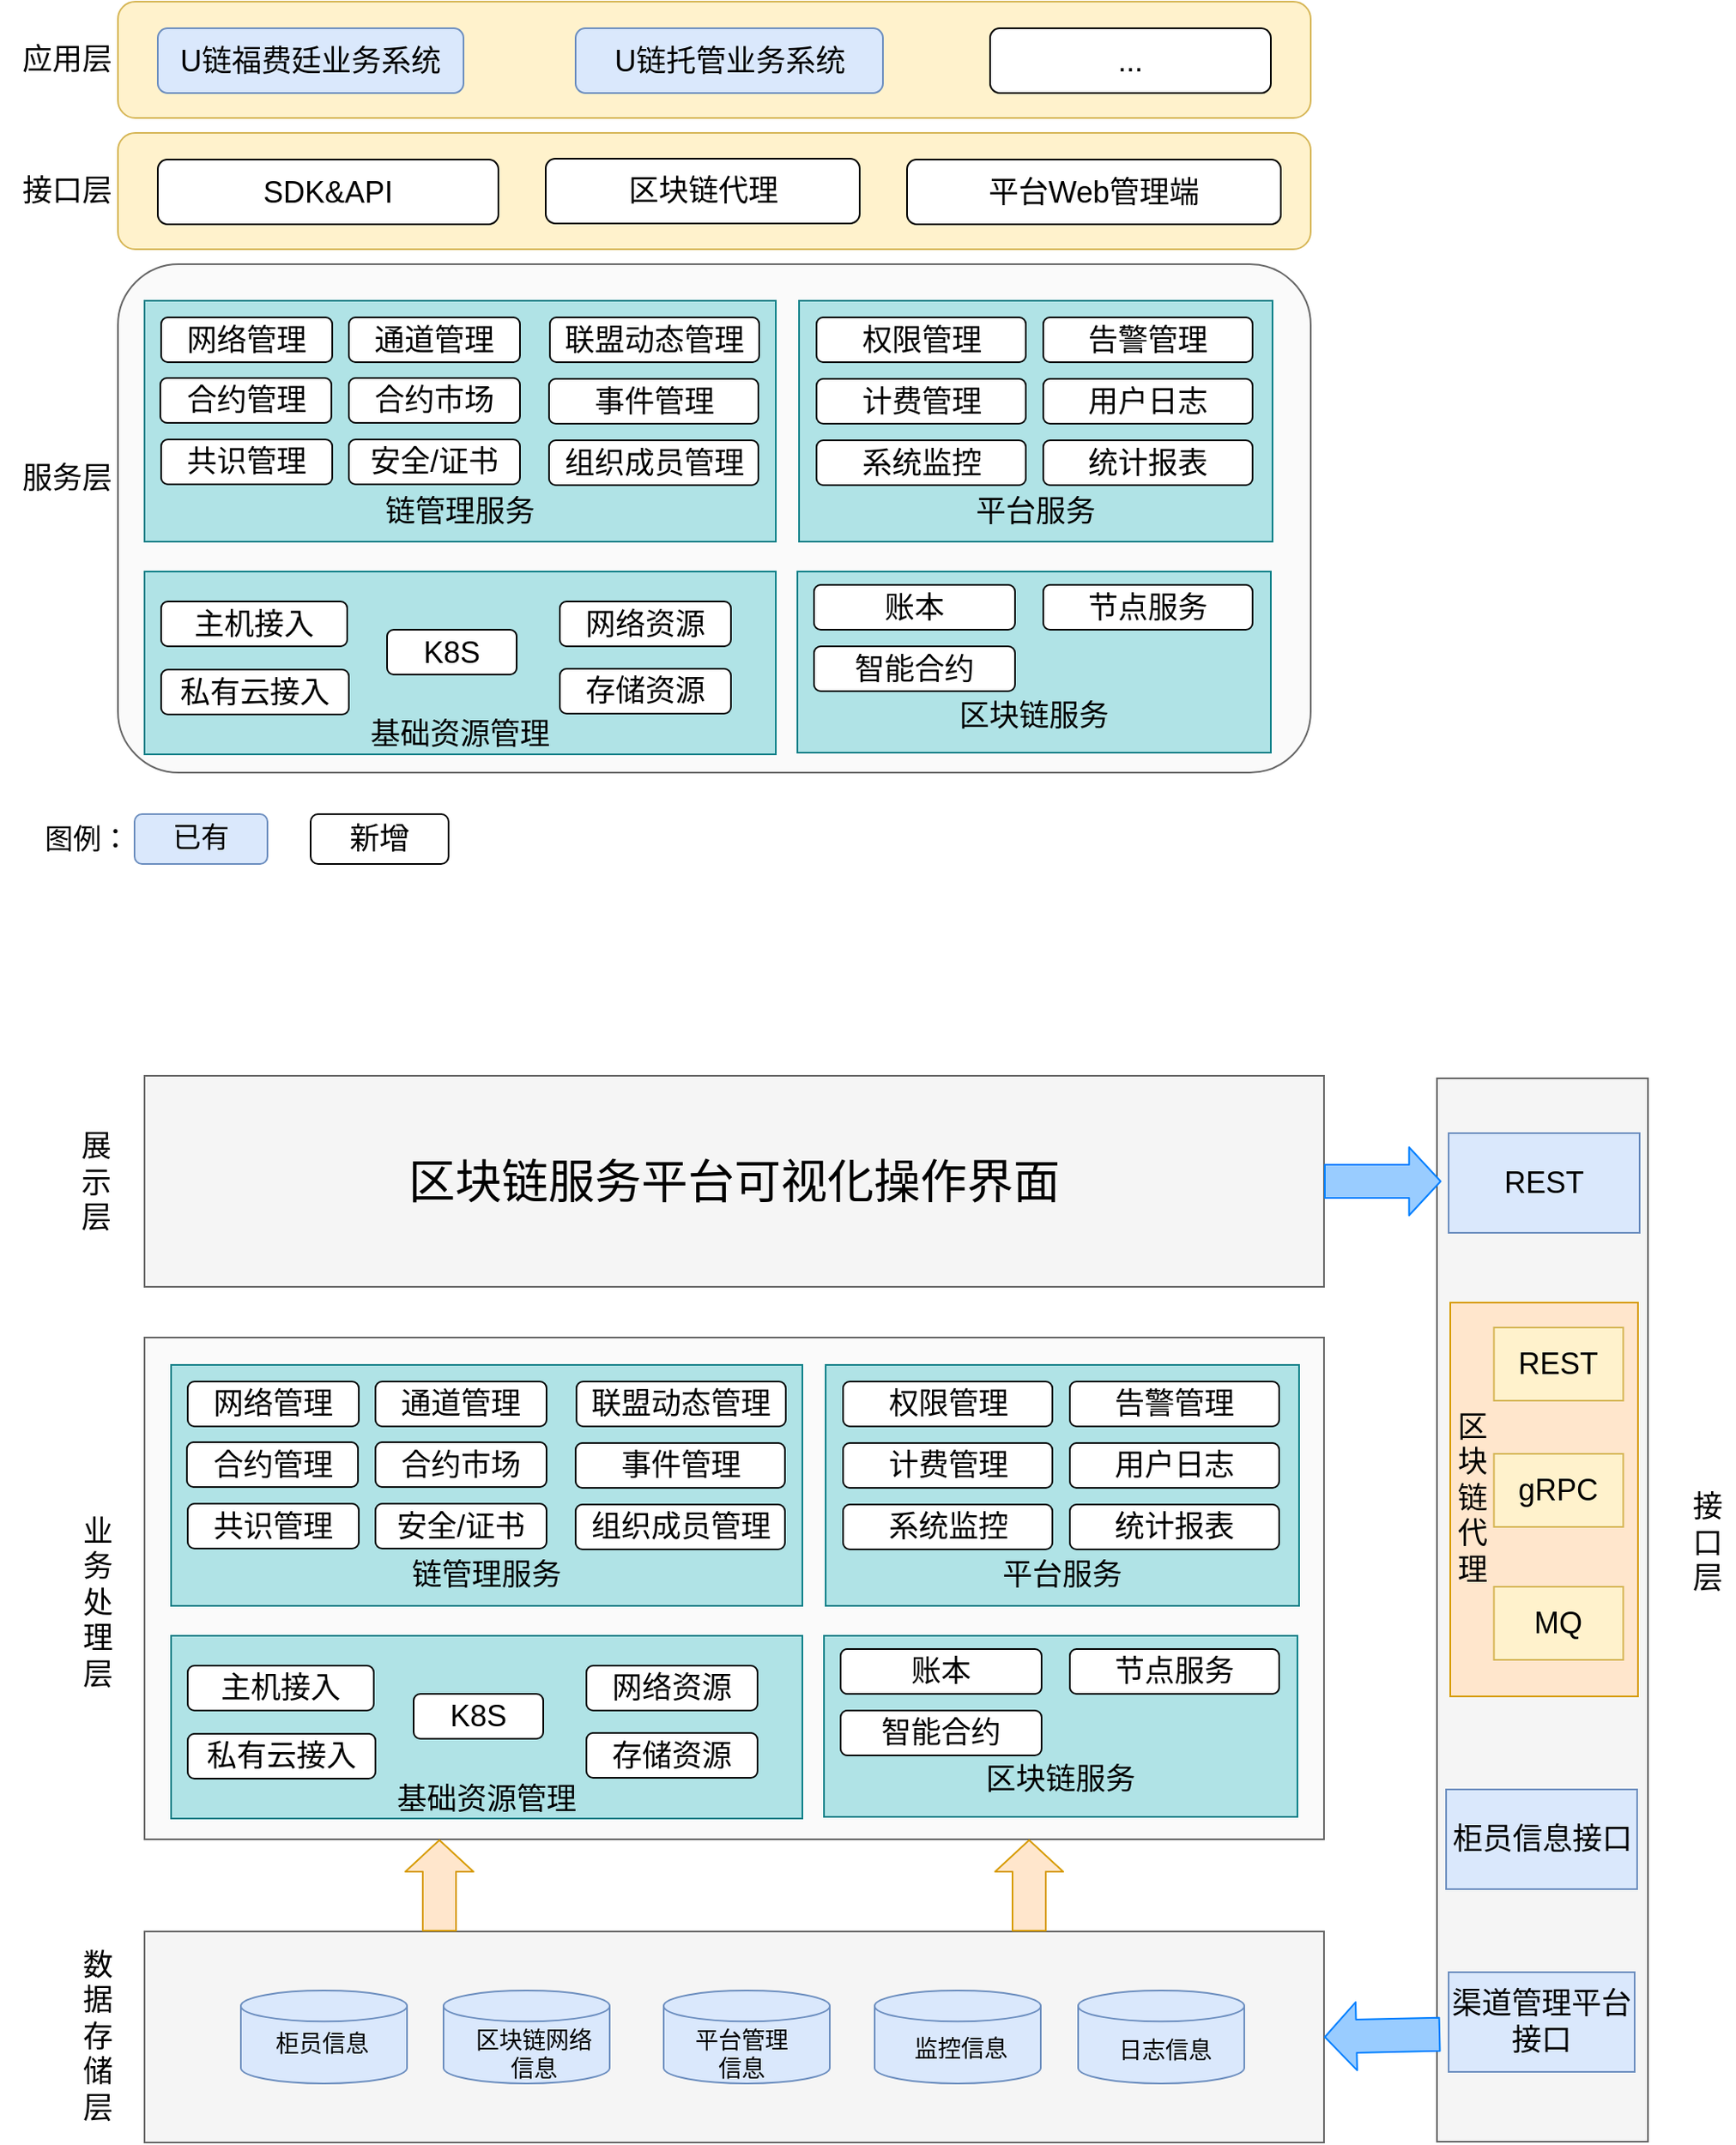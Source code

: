 <mxfile pages="1" version="11.2.8" type="github"><diagram id="WIEtUlI_L1v1tH11AKhi" name="第 1 页"><mxGraphModel dx="932" dy="569" grid="0" gridSize="10" guides="1" tooltips="1" connect="1" arrows="1" fold="1" page="1" pageScale="1" pageWidth="3300" pageHeight="4681" math="0" shadow="0"><root><mxCell id="0"/><mxCell id="1" parent="0"/><mxCell id="Eo95rkR2elM9zv1yrzYy-1" value="" style="rounded=1;whiteSpace=wrap;html=1;fillColor=#fff2cc;strokeColor=#d6b656;" parent="1" vertex="1"><mxGeometry x="122" y="73" width="718" height="70" as="geometry"/></mxCell><mxCell id="Eo95rkR2elM9zv1yrzYy-2" value="应用层" style="text;html=1;strokeColor=none;fillColor=none;align=center;verticalAlign=middle;whiteSpace=wrap;rounded=0;fontSize=18;" parent="1" vertex="1"><mxGeometry x="51" y="98" width="81" height="20" as="geometry"/></mxCell><mxCell id="Eo95rkR2elM9zv1yrzYy-4" value="接口层" style="text;html=1;strokeColor=none;fillColor=none;align=center;verticalAlign=middle;whiteSpace=wrap;rounded=0;fontSize=18;" parent="1" vertex="1"><mxGeometry x="51" y="177" width="81" height="20" as="geometry"/></mxCell><mxCell id="Eo95rkR2elM9zv1yrzYy-5" value="" style="rounded=1;whiteSpace=wrap;html=1;fillColor=#fff2cc;strokeColor=#d6b656;" parent="1" vertex="1"><mxGeometry x="122" y="152" width="718" height="70" as="geometry"/></mxCell><mxCell id="Eo95rkR2elM9zv1yrzYy-6" value="SDK&amp;amp;API" style="rounded=1;whiteSpace=wrap;html=1;fontSize=18;" parent="1" vertex="1"><mxGeometry x="146" y="168" width="205" height="39" as="geometry"/></mxCell><mxCell id="Eo95rkR2elM9zv1yrzYy-7" value="区块链代理" style="rounded=1;whiteSpace=wrap;html=1;fontSize=18;" parent="1" vertex="1"><mxGeometry x="379.5" y="167.5" width="189" height="39" as="geometry"/></mxCell><mxCell id="Eo95rkR2elM9zv1yrzYy-8" value="平台Web管理端" style="rounded=1;whiteSpace=wrap;html=1;fontSize=18;" parent="1" vertex="1"><mxGeometry x="597" y="168" width="225" height="39" as="geometry"/></mxCell><mxCell id="Eo95rkR2elM9zv1yrzYy-9" value="U链福费廷业务系统" style="rounded=1;whiteSpace=wrap;html=1;fontSize=18;fillColor=#dae8fc;strokeColor=#6c8ebf;" parent="1" vertex="1"><mxGeometry x="146" y="89" width="184" height="39" as="geometry"/></mxCell><mxCell id="Eo95rkR2elM9zv1yrzYy-10" value="U链托管业务系统" style="rounded=1;whiteSpace=wrap;html=1;fontSize=18;fillColor=#dae8fc;strokeColor=#6c8ebf;" parent="1" vertex="1"><mxGeometry x="397.5" y="89" width="185" height="39" as="geometry"/></mxCell><mxCell id="Eo95rkR2elM9zv1yrzYy-13" value="..." style="rounded=1;whiteSpace=wrap;html=1;fontSize=18;" parent="1" vertex="1"><mxGeometry x="647" y="89" width="169" height="39" as="geometry"/></mxCell><mxCell id="Eo95rkR2elM9zv1yrzYy-14" value="" style="rounded=1;whiteSpace=wrap;html=1;fontSize=18;fillColor=#f5f5f5;strokeColor=#666666;glass=0;shadow=0;comic=0;arcSize=12;fillOpacity=50;fontColor=#333333;" parent="1" vertex="1"><mxGeometry x="122" y="231" width="718" height="306" as="geometry"/></mxCell><mxCell id="Eo95rkR2elM9zv1yrzYy-15" value="服务层" style="text;html=1;strokeColor=none;fillColor=none;align=center;verticalAlign=middle;whiteSpace=wrap;rounded=0;fontSize=18;" parent="1" vertex="1"><mxGeometry x="51" y="350" width="81" height="20" as="geometry"/></mxCell><mxCell id="Eo95rkR2elM9zv1yrzYy-17" value="&lt;br&gt;&lt;br&gt;&lt;br&gt;&lt;br&gt;&lt;br&gt;链管理服务&lt;br&gt;" style="rounded=0;whiteSpace=wrap;html=1;shadow=0;glass=0;comic=0;fontSize=18;fillColor=#b0e3e6;strokeColor=#0e8088;" parent="1" vertex="1"><mxGeometry x="138" y="253" width="380" height="145" as="geometry"/></mxCell><mxCell id="Eo95rkR2elM9zv1yrzYy-18" value="网络管理" style="rounded=1;whiteSpace=wrap;html=1;shadow=0;glass=0;comic=0;fontSize=18;" parent="1" vertex="1"><mxGeometry x="148" y="263" width="103" height="27" as="geometry"/></mxCell><mxCell id="Eo95rkR2elM9zv1yrzYy-19" value="通道管理" style="rounded=1;whiteSpace=wrap;html=1;shadow=0;glass=0;comic=0;fontSize=18;" parent="1" vertex="1"><mxGeometry x="261" y="263" width="103" height="27" as="geometry"/></mxCell><mxCell id="Eo95rkR2elM9zv1yrzYy-22" value="合约管理" style="rounded=1;whiteSpace=wrap;html=1;shadow=0;glass=0;comic=0;fontSize=18;" parent="1" vertex="1"><mxGeometry x="147.5" y="299.5" width="103" height="27" as="geometry"/></mxCell><mxCell id="Eo95rkR2elM9zv1yrzYy-23" value="合约市场" style="rounded=1;whiteSpace=wrap;html=1;shadow=0;glass=0;comic=0;fontSize=18;" parent="1" vertex="1"><mxGeometry x="261" y="299.5" width="103" height="27" as="geometry"/></mxCell><mxCell id="Eo95rkR2elM9zv1yrzYy-24" value="联盟动态管理" style="rounded=1;whiteSpace=wrap;html=1;shadow=0;glass=0;comic=0;fontSize=18;" parent="1" vertex="1"><mxGeometry x="382" y="263" width="126" height="27" as="geometry"/></mxCell><mxCell id="Eo95rkR2elM9zv1yrzYy-26" value="事件管理" style="rounded=1;whiteSpace=wrap;html=1;shadow=0;glass=0;comic=0;fontSize=18;" parent="1" vertex="1"><mxGeometry x="381.5" y="300" width="126" height="27" as="geometry"/></mxCell><mxCell id="Eo95rkR2elM9zv1yrzYy-27" value="&lt;br&gt;&lt;br&gt;&lt;br&gt;&lt;br&gt;&lt;br&gt;平台服务&lt;br&gt;" style="rounded=0;whiteSpace=wrap;html=1;shadow=0;glass=0;comic=0;fontSize=18;fillColor=#b0e3e6;strokeColor=#0e8088;" parent="1" vertex="1"><mxGeometry x="532" y="253" width="285" height="145" as="geometry"/></mxCell><mxCell id="Eo95rkR2elM9zv1yrzYy-25" value="组织成员管理" style="rounded=1;whiteSpace=wrap;html=1;shadow=0;glass=0;comic=0;fontSize=18;" parent="1" vertex="1"><mxGeometry x="381.5" y="337" width="126" height="27" as="geometry"/></mxCell><mxCell id="Eo95rkR2elM9zv1yrzYy-28" value="计费管理" style="rounded=1;whiteSpace=wrap;html=1;shadow=0;glass=0;comic=0;fontSize=18;" parent="1" vertex="1"><mxGeometry x="542.5" y="300" width="126" height="27" as="geometry"/></mxCell><mxCell id="Eo95rkR2elM9zv1yrzYy-29" value="告警管理" style="rounded=1;whiteSpace=wrap;html=1;shadow=0;glass=0;comic=0;fontSize=18;" parent="1" vertex="1"><mxGeometry x="679" y="263" width="126" height="27" as="geometry"/></mxCell><mxCell id="Eo95rkR2elM9zv1yrzYy-30" value="用户日志" style="rounded=1;whiteSpace=wrap;html=1;shadow=0;glass=0;comic=0;fontSize=18;" parent="1" vertex="1"><mxGeometry x="679" y="300" width="126" height="27" as="geometry"/></mxCell><mxCell id="Eo95rkR2elM9zv1yrzYy-31" value="系统监控" style="rounded=1;whiteSpace=wrap;html=1;shadow=0;glass=0;comic=0;fontSize=18;" parent="1" vertex="1"><mxGeometry x="542.5" y="337" width="126" height="27" as="geometry"/></mxCell><mxCell id="Eo95rkR2elM9zv1yrzYy-32" value="统计报表" style="rounded=1;whiteSpace=wrap;html=1;shadow=0;glass=0;comic=0;fontSize=18;" parent="1" vertex="1"><mxGeometry x="679" y="337" width="126" height="27" as="geometry"/></mxCell><mxCell id="Eo95rkR2elM9zv1yrzYy-33" value="&lt;br&gt;&lt;br&gt;&lt;br&gt;区块链服务&lt;br&gt;" style="rounded=0;whiteSpace=wrap;html=1;shadow=0;glass=0;comic=0;fontSize=18;fillColor=#b0e3e6;strokeColor=#0e8088;" parent="1" vertex="1"><mxGeometry x="531" y="416" width="285" height="109" as="geometry"/></mxCell><mxCell id="Eo95rkR2elM9zv1yrzYy-34" value="账本" style="rounded=1;whiteSpace=wrap;html=1;shadow=0;glass=0;comic=0;fontSize=18;fillColor=#FFFFFF;strokeColor=#000000;" parent="1" vertex="1"><mxGeometry x="541" y="424" width="121" height="27" as="geometry"/></mxCell><mxCell id="Eo95rkR2elM9zv1yrzYy-35" value="节点服务" style="rounded=1;whiteSpace=wrap;html=1;shadow=0;glass=0;comic=0;fontSize=18;fillColor=#FFFFFF;strokeColor=#000000;" parent="1" vertex="1"><mxGeometry x="679" y="424" width="126" height="27" as="geometry"/></mxCell><mxCell id="Eo95rkR2elM9zv1yrzYy-36" value="智能合约" style="rounded=1;whiteSpace=wrap;html=1;shadow=0;glass=0;comic=0;fontSize=18;fillColor=#FFFFFF;strokeColor=#000000;" parent="1" vertex="1"><mxGeometry x="541" y="461" width="121" height="27" as="geometry"/></mxCell><mxCell id="Eo95rkR2elM9zv1yrzYy-37" value="&lt;br&gt;&lt;br&gt;&lt;br&gt;&lt;br&gt;基础资源管理&lt;br&gt;" style="rounded=0;whiteSpace=wrap;html=1;shadow=0;glass=0;comic=0;fontSize=18;fillColor=#b0e3e6;strokeColor=#0e8088;" parent="1" vertex="1"><mxGeometry x="138" y="416" width="380" height="110" as="geometry"/></mxCell><mxCell id="Eo95rkR2elM9zv1yrzYy-38" value="共识管理" style="rounded=1;whiteSpace=wrap;html=1;shadow=0;glass=0;comic=0;fontSize=18;" parent="1" vertex="1"><mxGeometry x="148" y="336.5" width="103" height="27" as="geometry"/></mxCell><mxCell id="Eo95rkR2elM9zv1yrzYy-39" value="安全/证书" style="rounded=1;whiteSpace=wrap;html=1;shadow=0;glass=0;comic=0;fontSize=18;" parent="1" vertex="1"><mxGeometry x="261" y="336.5" width="103" height="27" as="geometry"/></mxCell><mxCell id="Eo95rkR2elM9zv1yrzYy-40" value="权限管理" style="rounded=1;whiteSpace=wrap;html=1;shadow=0;glass=0;comic=0;fontSize=18;" parent="1" vertex="1"><mxGeometry x="542.5" y="263" width="126" height="27" as="geometry"/></mxCell><mxCell id="Eo95rkR2elM9zv1yrzYy-41" value="主机接入" style="rounded=1;whiteSpace=wrap;html=1;shadow=0;glass=0;comic=0;fontSize=18;" parent="1" vertex="1"><mxGeometry x="148" y="434" width="112" height="27" as="geometry"/></mxCell><mxCell id="Eo95rkR2elM9zv1yrzYy-42" value="私有云接入" style="rounded=1;whiteSpace=wrap;html=1;shadow=0;glass=0;comic=0;fontSize=18;" parent="1" vertex="1"><mxGeometry x="148" y="475" width="113" height="27" as="geometry"/></mxCell><mxCell id="Eo95rkR2elM9zv1yrzYy-45" value="K8S" style="rounded=1;whiteSpace=wrap;html=1;shadow=0;glass=0;comic=0;fontSize=18;" parent="1" vertex="1"><mxGeometry x="284" y="451" width="78" height="27" as="geometry"/></mxCell><mxCell id="Eo95rkR2elM9zv1yrzYy-46" value="存储资源" style="rounded=1;whiteSpace=wrap;html=1;shadow=0;glass=0;comic=0;fontSize=18;" parent="1" vertex="1"><mxGeometry x="388" y="474.5" width="103" height="27" as="geometry"/></mxCell><mxCell id="Eo95rkR2elM9zv1yrzYy-47" value="网络资源" style="rounded=1;whiteSpace=wrap;html=1;shadow=0;glass=0;comic=0;fontSize=18;" parent="1" vertex="1"><mxGeometry x="388" y="434" width="103" height="27" as="geometry"/></mxCell><mxCell id="HqxwIa4EOF607XyPmti0-3" value="已有" style="rounded=1;whiteSpace=wrap;html=1;fillColor=#dae8fc;fontSize=17;strokeColor=#6c8ebf;" parent="1" vertex="1"><mxGeometry x="132" y="562" width="80" height="30" as="geometry"/></mxCell><mxCell id="HqxwIa4EOF607XyPmti0-4" value="新增" style="rounded=1;whiteSpace=wrap;html=1;fontSize=18;fillColor=#FFFFFF;" parent="1" vertex="1"><mxGeometry x="238" y="562" width="83" height="30" as="geometry"/></mxCell><mxCell id="HqxwIa4EOF607XyPmti0-7" value="图例：" style="text;html=1;strokeColor=none;fillColor=none;align=center;verticalAlign=middle;whiteSpace=wrap;rounded=0;fontSize=17;" parent="1" vertex="1"><mxGeometry x="75" y="568" width="57" height="20" as="geometry"/></mxCell><mxCell id="-MIzdZnCXEipaB_-oH33-1" value="" style="rounded=0;whiteSpace=wrap;html=1;fontSize=18;fillColor=#f5f5f5;strokeColor=#666666;glass=0;shadow=0;comic=0;arcSize=12;fillOpacity=50;fontColor=#333333;" parent="1" vertex="1"><mxGeometry x="138" y="877" width="710" height="302" as="geometry"/></mxCell><mxCell id="-MIzdZnCXEipaB_-oH33-2" value="&lt;br&gt;&lt;br&gt;&lt;br&gt;&lt;br&gt;&lt;br&gt;链管理服务&lt;br&gt;" style="rounded=0;whiteSpace=wrap;html=1;shadow=0;glass=0;comic=0;fontSize=18;fillColor=#b0e3e6;strokeColor=#0e8088;" parent="1" vertex="1"><mxGeometry x="154" y="893.5" width="380" height="145" as="geometry"/></mxCell><mxCell id="-MIzdZnCXEipaB_-oH33-3" value="网络管理" style="rounded=1;whiteSpace=wrap;html=1;shadow=0;glass=0;comic=0;fontSize=18;" parent="1" vertex="1"><mxGeometry x="164" y="903.5" width="103" height="27" as="geometry"/></mxCell><mxCell id="-MIzdZnCXEipaB_-oH33-4" value="通道管理" style="rounded=1;whiteSpace=wrap;html=1;shadow=0;glass=0;comic=0;fontSize=18;" parent="1" vertex="1"><mxGeometry x="277" y="903.5" width="103" height="27" as="geometry"/></mxCell><mxCell id="-MIzdZnCXEipaB_-oH33-5" value="合约管理" style="rounded=1;whiteSpace=wrap;html=1;shadow=0;glass=0;comic=0;fontSize=18;" parent="1" vertex="1"><mxGeometry x="163.5" y="940" width="103" height="27" as="geometry"/></mxCell><mxCell id="-MIzdZnCXEipaB_-oH33-6" value="合约市场" style="rounded=1;whiteSpace=wrap;html=1;shadow=0;glass=0;comic=0;fontSize=18;" parent="1" vertex="1"><mxGeometry x="277" y="940" width="103" height="27" as="geometry"/></mxCell><mxCell id="-MIzdZnCXEipaB_-oH33-7" value="联盟动态管理" style="rounded=1;whiteSpace=wrap;html=1;shadow=0;glass=0;comic=0;fontSize=18;" parent="1" vertex="1"><mxGeometry x="398" y="903.5" width="126" height="27" as="geometry"/></mxCell><mxCell id="-MIzdZnCXEipaB_-oH33-8" value="事件管理" style="rounded=1;whiteSpace=wrap;html=1;shadow=0;glass=0;comic=0;fontSize=18;" parent="1" vertex="1"><mxGeometry x="397.5" y="940.5" width="126" height="27" as="geometry"/></mxCell><mxCell id="-MIzdZnCXEipaB_-oH33-9" value="&lt;br&gt;&lt;br&gt;&lt;br&gt;&lt;br&gt;&lt;br&gt;平台服务&lt;br&gt;" style="rounded=0;whiteSpace=wrap;html=1;shadow=0;glass=0;comic=0;fontSize=18;fillColor=#b0e3e6;strokeColor=#0e8088;" parent="1" vertex="1"><mxGeometry x="548" y="893.5" width="285" height="145" as="geometry"/></mxCell><mxCell id="-MIzdZnCXEipaB_-oH33-10" value="组织成员管理" style="rounded=1;whiteSpace=wrap;html=1;shadow=0;glass=0;comic=0;fontSize=18;" parent="1" vertex="1"><mxGeometry x="397.5" y="977.5" width="126" height="27" as="geometry"/></mxCell><mxCell id="-MIzdZnCXEipaB_-oH33-11" value="计费管理" style="rounded=1;whiteSpace=wrap;html=1;shadow=0;glass=0;comic=0;fontSize=18;" parent="1" vertex="1"><mxGeometry x="558.5" y="940.5" width="126" height="27" as="geometry"/></mxCell><mxCell id="-MIzdZnCXEipaB_-oH33-12" value="告警管理" style="rounded=1;whiteSpace=wrap;html=1;shadow=0;glass=0;comic=0;fontSize=18;" parent="1" vertex="1"><mxGeometry x="695" y="903.5" width="126" height="27" as="geometry"/></mxCell><mxCell id="-MIzdZnCXEipaB_-oH33-13" value="用户日志" style="rounded=1;whiteSpace=wrap;html=1;shadow=0;glass=0;comic=0;fontSize=18;" parent="1" vertex="1"><mxGeometry x="695" y="940.5" width="126" height="27" as="geometry"/></mxCell><mxCell id="-MIzdZnCXEipaB_-oH33-14" value="系统监控" style="rounded=1;whiteSpace=wrap;html=1;shadow=0;glass=0;comic=0;fontSize=18;" parent="1" vertex="1"><mxGeometry x="558.5" y="977.5" width="126" height="27" as="geometry"/></mxCell><mxCell id="-MIzdZnCXEipaB_-oH33-15" value="统计报表" style="rounded=1;whiteSpace=wrap;html=1;shadow=0;glass=0;comic=0;fontSize=18;" parent="1" vertex="1"><mxGeometry x="695" y="977.5" width="126" height="27" as="geometry"/></mxCell><mxCell id="-MIzdZnCXEipaB_-oH33-16" value="&lt;br&gt;&lt;br&gt;&lt;br&gt;区块链服务&lt;br&gt;" style="rounded=0;whiteSpace=wrap;html=1;shadow=0;glass=0;comic=0;fontSize=18;fillColor=#b0e3e6;strokeColor=#0e8088;" parent="1" vertex="1"><mxGeometry x="547" y="1056.5" width="285" height="109" as="geometry"/></mxCell><mxCell id="-MIzdZnCXEipaB_-oH33-17" value="账本" style="rounded=1;whiteSpace=wrap;html=1;shadow=0;glass=0;comic=0;fontSize=18;fillColor=#FFFFFF;strokeColor=#000000;" parent="1" vertex="1"><mxGeometry x="557" y="1064.5" width="121" height="27" as="geometry"/></mxCell><mxCell id="-MIzdZnCXEipaB_-oH33-18" value="节点服务" style="rounded=1;whiteSpace=wrap;html=1;shadow=0;glass=0;comic=0;fontSize=18;fillColor=#FFFFFF;strokeColor=#000000;" parent="1" vertex="1"><mxGeometry x="695" y="1064.5" width="126" height="27" as="geometry"/></mxCell><mxCell id="-MIzdZnCXEipaB_-oH33-19" value="智能合约" style="rounded=1;whiteSpace=wrap;html=1;shadow=0;glass=0;comic=0;fontSize=18;fillColor=#FFFFFF;strokeColor=#000000;" parent="1" vertex="1"><mxGeometry x="557" y="1101.5" width="121" height="27" as="geometry"/></mxCell><mxCell id="-MIzdZnCXEipaB_-oH33-20" value="&lt;br&gt;&lt;br&gt;&lt;br&gt;&lt;br&gt;基础资源管理&lt;br&gt;" style="rounded=0;whiteSpace=wrap;html=1;shadow=0;glass=0;comic=0;fontSize=18;fillColor=#b0e3e6;strokeColor=#0e8088;" parent="1" vertex="1"><mxGeometry x="154" y="1056.5" width="380" height="110" as="geometry"/></mxCell><mxCell id="-MIzdZnCXEipaB_-oH33-21" value="共识管理" style="rounded=1;whiteSpace=wrap;html=1;shadow=0;glass=0;comic=0;fontSize=18;" parent="1" vertex="1"><mxGeometry x="164" y="977" width="103" height="27" as="geometry"/></mxCell><mxCell id="-MIzdZnCXEipaB_-oH33-22" value="安全/证书" style="rounded=1;whiteSpace=wrap;html=1;shadow=0;glass=0;comic=0;fontSize=18;" parent="1" vertex="1"><mxGeometry x="277" y="977" width="103" height="27" as="geometry"/></mxCell><mxCell id="-MIzdZnCXEipaB_-oH33-23" value="权限管理" style="rounded=1;whiteSpace=wrap;html=1;shadow=0;glass=0;comic=0;fontSize=18;" parent="1" vertex="1"><mxGeometry x="558.5" y="903.5" width="126" height="27" as="geometry"/></mxCell><mxCell id="-MIzdZnCXEipaB_-oH33-24" value="主机接入" style="rounded=1;whiteSpace=wrap;html=1;shadow=0;glass=0;comic=0;fontSize=18;" parent="1" vertex="1"><mxGeometry x="164" y="1074.5" width="112" height="27" as="geometry"/></mxCell><mxCell id="-MIzdZnCXEipaB_-oH33-25" value="私有云接入" style="rounded=1;whiteSpace=wrap;html=1;shadow=0;glass=0;comic=0;fontSize=18;" parent="1" vertex="1"><mxGeometry x="164" y="1115.5" width="113" height="27" as="geometry"/></mxCell><mxCell id="-MIzdZnCXEipaB_-oH33-26" value="K8S" style="rounded=1;whiteSpace=wrap;html=1;shadow=0;glass=0;comic=0;fontSize=18;" parent="1" vertex="1"><mxGeometry x="300" y="1091.5" width="78" height="27" as="geometry"/></mxCell><mxCell id="-MIzdZnCXEipaB_-oH33-27" value="存储资源" style="rounded=1;whiteSpace=wrap;html=1;shadow=0;glass=0;comic=0;fontSize=18;" parent="1" vertex="1"><mxGeometry x="404" y="1115" width="103" height="27" as="geometry"/></mxCell><mxCell id="-MIzdZnCXEipaB_-oH33-28" value="网络资源" style="rounded=1;whiteSpace=wrap;html=1;shadow=0;glass=0;comic=0;fontSize=18;" parent="1" vertex="1"><mxGeometry x="404" y="1074.5" width="103" height="27" as="geometry"/></mxCell><mxCell id="-MIzdZnCXEipaB_-oH33-29" value="" style="rounded=0;whiteSpace=wrap;html=1;strokeColor=#666666;fillColor=#F5F5F5;" parent="1" vertex="1"><mxGeometry x="138" y="1234.5" width="710" height="127" as="geometry"/></mxCell><mxCell id="-MIzdZnCXEipaB_-oH33-32" value="" style="rounded=0;whiteSpace=wrap;html=1;strokeColor=#666666;fillColor=#F5F5F5;direction=south;" parent="1" vertex="1"><mxGeometry x="916" y="721" width="127" height="640" as="geometry"/></mxCell><mxCell id="-MIzdZnCXEipaB_-oH33-35" value="" style="shape=flexArrow;endArrow=classic;html=1;entryX=0.25;entryY=1;entryDx=0;entryDy=0;exitX=0.25;exitY=0;exitDx=0;exitDy=0;width=20;fillColor=#ffe6cc;strokeColor=#d79b00;" parent="1" source="-MIzdZnCXEipaB_-oH33-29" target="-MIzdZnCXEipaB_-oH33-1" edge="1"><mxGeometry width="50" height="50" relative="1" as="geometry"><mxPoint x="277" y="1252" as="sourcePoint"/><mxPoint x="327" y="1202" as="targetPoint"/></mxGeometry></mxCell><mxCell id="-MIzdZnCXEipaB_-oH33-37" value="" style="shape=flexArrow;endArrow=classic;html=1;entryX=0.75;entryY=1;entryDx=0;entryDy=0;exitX=0.75;exitY=0;exitDx=0;exitDy=0;width=20;fillColor=#ffe6cc;strokeColor=#d79b00;" parent="1" source="-MIzdZnCXEipaB_-oH33-29" target="-MIzdZnCXEipaB_-oH33-1" edge="1"><mxGeometry width="50" height="50" relative="1" as="geometry"><mxPoint x="547" y="1259" as="sourcePoint"/><mxPoint x="597" y="1209" as="targetPoint"/></mxGeometry></mxCell><mxCell id="-MIzdZnCXEipaB_-oH33-39" value="&lt;font style=&quot;font-size: 28px&quot;&gt;区块链服务平台可视化操作界面&lt;/font&gt;" style="rounded=0;whiteSpace=wrap;html=1;strokeColor=#666666;fillColor=#F5F5F5;" parent="1" vertex="1"><mxGeometry x="138" y="719.5" width="710" height="127" as="geometry"/></mxCell><mxCell id="-MIzdZnCXEipaB_-oH33-61" value="" style="strokeWidth=1;html=1;shape=mxgraph.flowchart.database;whiteSpace=wrap;rounded=0;fillColor=#dae8fc;fontSize=20;strokeColor=#6c8ebf;" parent="1" vertex="1"><mxGeometry x="318" y="1270" width="100" height="56" as="geometry"/></mxCell><mxCell id="-MIzdZnCXEipaB_-oH33-62" value="区块链网络&lt;br&gt;信息" style="text;html=1;resizable=0;points=[];autosize=1;align=center;verticalAlign=top;spacingTop=-4;fontSize=14;" parent="1" vertex="1"><mxGeometry x="331.5" y="1289" width="80" height="34" as="geometry"/></mxCell><mxCell id="-MIzdZnCXEipaB_-oH33-52" value="" style="strokeWidth=1;html=1;shape=mxgraph.flowchart.database;whiteSpace=wrap;rounded=0;fillColor=#dae8fc;fontSize=20;strokeColor=#6c8ebf;" parent="1" vertex="1"><mxGeometry x="196" y="1270" width="100" height="56" as="geometry"/></mxCell><mxCell id="-MIzdZnCXEipaB_-oH33-53" value="柜员信息" style="text;html=1;resizable=0;points=[];autosize=1;align=left;verticalAlign=top;spacingTop=-4;fontSize=14;" parent="1" vertex="1"><mxGeometry x="215" y="1291" width="90" height="24" as="geometry"/></mxCell><mxCell id="-MIzdZnCXEipaB_-oH33-63" value="" style="strokeWidth=1;html=1;shape=mxgraph.flowchart.database;whiteSpace=wrap;rounded=0;fillColor=#dae8fc;fontSize=20;strokeColor=#6c8ebf;" parent="1" vertex="1"><mxGeometry x="450.5" y="1270" width="100" height="56" as="geometry"/></mxCell><mxCell id="-MIzdZnCXEipaB_-oH33-64" value="平台管理&lt;br&gt;信息" style="text;html=1;resizable=0;points=[];autosize=1;align=center;verticalAlign=top;spacingTop=-4;fontSize=14;" parent="1" vertex="1"><mxGeometry x="464" y="1289" width="66" height="34" as="geometry"/></mxCell><mxCell id="-MIzdZnCXEipaB_-oH33-65" value="" style="strokeWidth=1;html=1;shape=mxgraph.flowchart.database;whiteSpace=wrap;rounded=0;fillColor=#dae8fc;fontSize=20;strokeColor=#6c8ebf;" parent="1" vertex="1"><mxGeometry x="577.5" y="1270" width="100" height="56" as="geometry"/></mxCell><mxCell id="-MIzdZnCXEipaB_-oH33-66" value="监控信息" style="text;html=1;resizable=0;points=[];autosize=1;align=center;verticalAlign=top;spacingTop=-4;fontSize=14;" parent="1" vertex="1"><mxGeometry x="596" y="1294" width="66" height="17" as="geometry"/></mxCell><mxCell id="-MIzdZnCXEipaB_-oH33-69" value="" style="strokeWidth=1;html=1;shape=mxgraph.flowchart.database;whiteSpace=wrap;rounded=0;fillColor=#dae8fc;fontSize=20;strokeColor=#6c8ebf;" parent="1" vertex="1"><mxGeometry x="700" y="1270" width="100" height="56" as="geometry"/></mxCell><mxCell id="-MIzdZnCXEipaB_-oH33-70" value="日志信息" style="text;html=1;resizable=0;points=[];autosize=1;align=center;verticalAlign=top;spacingTop=-4;fontSize=14;" parent="1" vertex="1"><mxGeometry x="718.5" y="1295" width="66" height="17" as="geometry"/></mxCell><mxCell id="-MIzdZnCXEipaB_-oH33-72" value="展示层" style="rounded=0;whiteSpace=wrap;html=1;strokeWidth=1;fontSize=18;align=center;strokeColor=none;" parent="1" vertex="1"><mxGeometry x="93" y="720.5" width="32" height="127" as="geometry"/></mxCell><mxCell id="-MIzdZnCXEipaB_-oH33-73" value="业务处理层" style="rounded=0;whiteSpace=wrap;html=1;strokeWidth=1;fontSize=18;align=center;strokeColor=none;" parent="1" vertex="1"><mxGeometry x="93.5" y="877" width="32" height="320" as="geometry"/></mxCell><mxCell id="-MIzdZnCXEipaB_-oH33-74" value="数据存储层" style="rounded=0;whiteSpace=wrap;html=1;strokeWidth=1;fontSize=18;align=center;strokeColor=none;" parent="1" vertex="1"><mxGeometry x="93.5" y="1234.5" width="32" height="127" as="geometry"/></mxCell><mxCell id="-MIzdZnCXEipaB_-oH33-75" value="接口层" style="rounded=0;whiteSpace=wrap;html=1;strokeWidth=1;fontSize=18;align=center;strokeColor=none;" parent="1" vertex="1"><mxGeometry x="1063" y="937.5" width="32" height="127" as="geometry"/></mxCell><mxCell id="-MIzdZnCXEipaB_-oH33-76" value="渠道管理平台接口" style="rounded=0;whiteSpace=wrap;html=1;strokeColor=#6c8ebf;strokeWidth=1;fillColor=#dae8fc;fontSize=18;align=center;" parent="1" vertex="1"><mxGeometry x="923" y="1259" width="112" height="60" as="geometry"/></mxCell><mxCell id="-MIzdZnCXEipaB_-oH33-77" value="柜员信息接口" style="rounded=0;whiteSpace=wrap;html=1;strokeColor=#6c8ebf;strokeWidth=1;fillColor=#dae8fc;fontSize=18;align=center;" parent="1" vertex="1"><mxGeometry x="921.5" y="1149" width="115" height="60" as="geometry"/></mxCell><mxCell id="-MIzdZnCXEipaB_-oH33-88" value="" style="shape=flexArrow;endArrow=classic;html=1;strokeColor=#007FFF;fillColor=#99CCFF;fontSize=18;entryX=1;entryY=0.5;entryDx=0;entryDy=0;exitX=0.899;exitY=0.984;exitDx=0;exitDy=0;exitPerimeter=0;width=20;" parent="1" source="-MIzdZnCXEipaB_-oH33-32" target="-MIzdZnCXEipaB_-oH33-29" edge="1"><mxGeometry width="50" height="50" relative="1" as="geometry"><mxPoint x="1161" y="1368" as="sourcePoint"/><mxPoint x="1211" y="1318" as="targetPoint"/></mxGeometry></mxCell><mxCell id="-MIzdZnCXEipaB_-oH33-90" value="" style="shape=flexArrow;endArrow=classic;html=1;strokeColor=#007FFF;fillColor=#99CCFF;fontSize=18;width=20;" parent="1" source="-MIzdZnCXEipaB_-oH33-39" edge="1"><mxGeometry width="50" height="50" relative="1" as="geometry"><mxPoint x="848" y="833" as="sourcePoint"/><mxPoint x="918.711" y="783" as="targetPoint"/></mxGeometry></mxCell><mxCell id="-MIzdZnCXEipaB_-oH33-80" value="" style="rounded=0;whiteSpace=wrap;html=1;strokeColor=#d79b00;strokeWidth=1;fillColor=#ffe6cc;fontSize=18;align=center;" parent="1" vertex="1"><mxGeometry x="924" y="856" width="113" height="237" as="geometry"/></mxCell><mxCell id="-MIzdZnCXEipaB_-oH33-78" value="区块链代理" style="rounded=0;whiteSpace=wrap;html=1;strokeWidth=1;fontSize=18;align=center;strokeColor=none;fillColor=none;" parent="1" vertex="1"><mxGeometry x="924" y="862" width="27" height="224" as="geometry"/></mxCell><mxCell id="-MIzdZnCXEipaB_-oH33-82" value="REST" style="rounded=0;whiteSpace=wrap;html=1;strokeColor=#d6b656;strokeWidth=1;fillColor=#fff2cc;fontSize=18;align=center;" parent="1" vertex="1"><mxGeometry x="950.285" y="871" width="77.844" height="44" as="geometry"/></mxCell><mxCell id="-MIzdZnCXEipaB_-oH33-83" value="gRPC" style="rounded=0;whiteSpace=wrap;html=1;strokeColor=#d6b656;strokeWidth=1;fillColor=#fff2cc;fontSize=18;align=center;" parent="1" vertex="1"><mxGeometry x="950.285" y="947" width="77.844" height="44" as="geometry"/></mxCell><mxCell id="-MIzdZnCXEipaB_-oH33-84" value="MQ" style="rounded=0;whiteSpace=wrap;html=1;strokeColor=#d6b656;strokeWidth=1;fillColor=#fff2cc;fontSize=18;align=center;" parent="1" vertex="1"><mxGeometry x="950.285" y="1027" width="77.844" height="44" as="geometry"/></mxCell><mxCell id="-MIzdZnCXEipaB_-oH33-97" value="REST" style="rounded=0;whiteSpace=wrap;html=1;strokeColor=#6c8ebf;strokeWidth=1;fillColor=#dae8fc;fontSize=18;align=center;" parent="1" vertex="1"><mxGeometry x="923" y="754" width="115" height="60" as="geometry"/></mxCell></root></mxGraphModel></diagram></mxfile>